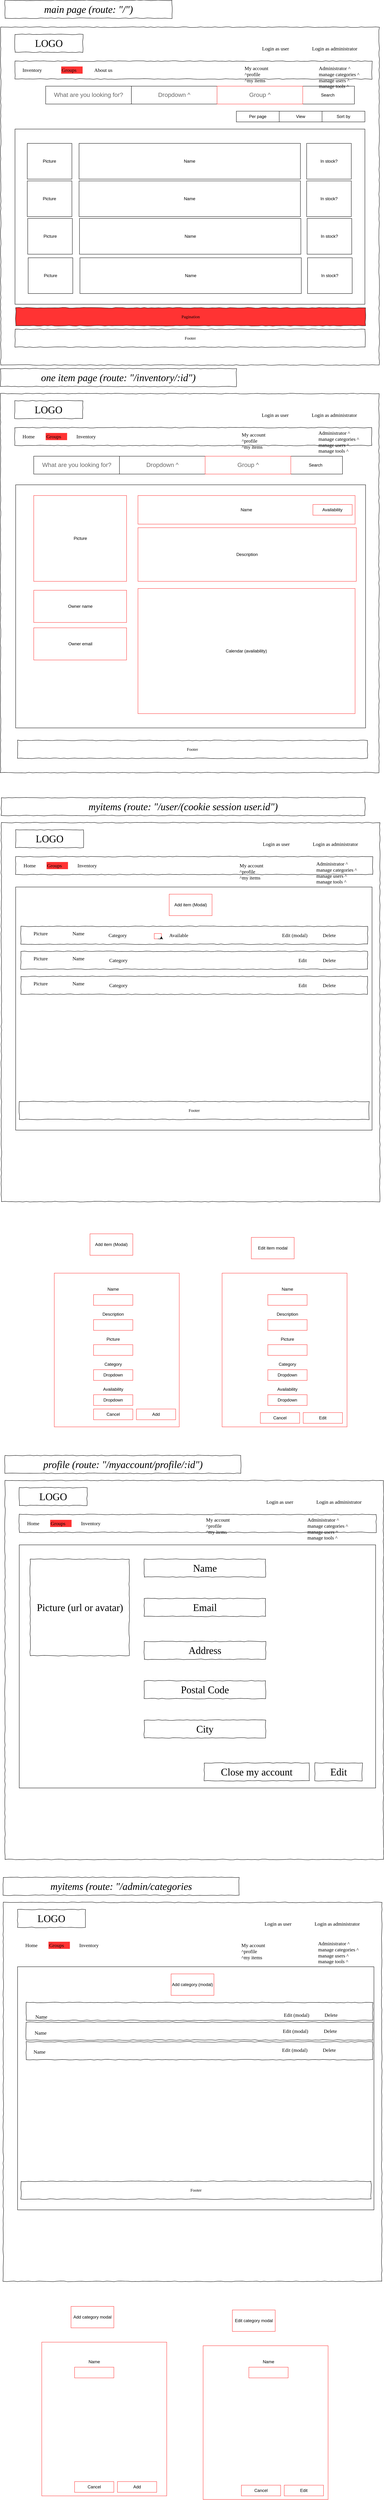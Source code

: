 <mxfile version="20.2.0" type="device"><diagram name="Page-1" id="03018318-947c-dd8e-b7a3-06fadd420f32"><mxGraphModel dx="2766" dy="1644" grid="1" gridSize="10" guides="1" tooltips="1" connect="1" arrows="1" fold="1" page="1" pageScale="1" pageWidth="1100" pageHeight="850" background="#ffffff" math="0" shadow="0"><root><mxCell id="0"/><mxCell id="1" parent="0"/><mxCell id="677b7b8949515195-1" value="" style="whiteSpace=wrap;html=1;rounded=0;shadow=0;labelBackgroundColor=none;strokeColor=#000000;strokeWidth=1;fillColor=none;fontFamily=Verdana;fontSize=12;fontColor=#000000;align=center;comic=1;" parent="1" vertex="1"><mxGeometry x="-10" y="25" width="1060" height="945" as="geometry"/></mxCell><mxCell id="677b7b8949515195-2" value="LOGO" style="whiteSpace=wrap;html=1;rounded=0;shadow=0;labelBackgroundColor=none;strokeWidth=1;fontFamily=Verdana;fontSize=28;align=center;comic=1;" parent="1" vertex="1"><mxGeometry x="30" y="45" width="190" height="50" as="geometry"/></mxCell><mxCell id="677b7b8949515195-4" value="Login as user" style="text;html=1;points=[];align=left;verticalAlign=top;spacingTop=-4;fontSize=14;fontFamily=Verdana" parent="1" vertex="1"><mxGeometry x="720" y="75" width="60" height="20" as="geometry"/></mxCell><mxCell id="677b7b8949515195-6" value="Login as administrator" style="text;html=1;points=[];align=left;verticalAlign=top;spacingTop=-4;fontSize=14;fontFamily=Verdana" parent="1" vertex="1"><mxGeometry x="860" y="75" width="60" height="20" as="geometry"/></mxCell><mxCell id="677b7b8949515195-10" value="" style="whiteSpace=wrap;html=1;rounded=0;shadow=0;labelBackgroundColor=none;strokeWidth=1;fillColor=none;fontFamily=Verdana;fontSize=12;align=center;comic=1;" parent="1" vertex="1"><mxGeometry x="30" y="120" width="1000" height="50" as="geometry"/></mxCell><mxCell id="677b7b8949515195-11" value="About us" style="text;html=1;points=[];align=left;verticalAlign=top;spacingTop=-4;fontSize=14;fontFamily=Verdana" parent="1" vertex="1"><mxGeometry x="250" y="135" width="60" height="20" as="geometry"/></mxCell><mxCell id="677b7b8949515195-12" value="Inventory" style="text;html=1;points=[];align=left;verticalAlign=top;spacingTop=-4;fontSize=14;fontFamily=Verdana" parent="1" vertex="1"><mxGeometry x="49.38" y="135" width="60" height="20" as="geometry"/></mxCell><mxCell id="wsaYyjArHeVsiwd0X-ZM-3" value="&lt;div style=&quot;text-align: left;&quot;&gt;&lt;span style=&quot;background-color: initial; font-size: 17px;&quot;&gt;&lt;font color=&quot;#666666&quot;&gt;Dropdown ^&lt;/font&gt;&lt;/span&gt;&lt;/div&gt;" style="rounded=0;whiteSpace=wrap;html=1;" vertex="1" parent="1"><mxGeometry x="355.94" y="190" width="240" height="50" as="geometry"/></mxCell><mxCell id="wsaYyjArHeVsiwd0X-ZM-4" value="" style="verticalLabelPosition=bottom;verticalAlign=top;html=1;shape=mxgraph.basic.rect;fillColor2=none;strokeWidth=1;size=20;indent=5;" vertex="1" parent="1"><mxGeometry x="30" y="310" width="980" height="490" as="geometry"/></mxCell><mxCell id="wsaYyjArHeVsiwd0X-ZM-6" value="Picture" style="rounded=0;whiteSpace=wrap;html=1;" vertex="1" parent="1"><mxGeometry x="64.38" y="350" width="125" height="100" as="geometry"/></mxCell><mxCell id="wsaYyjArHeVsiwd0X-ZM-7" value="Name" style="rounded=0;whiteSpace=wrap;html=1;" vertex="1" parent="1"><mxGeometry x="209.38" y="350" width="620" height="100" as="geometry"/></mxCell><mxCell id="wsaYyjArHeVsiwd0X-ZM-8" value="In stock?" style="rounded=0;whiteSpace=wrap;html=1;" vertex="1" parent="1"><mxGeometry x="846.88" y="350" width="125" height="100" as="geometry"/></mxCell><mxCell id="wsaYyjArHeVsiwd0X-ZM-18" value="Picture" style="rounded=0;whiteSpace=wrap;html=1;" vertex="1" parent="1"><mxGeometry x="64.38" y="455" width="125" height="100" as="geometry"/></mxCell><mxCell id="wsaYyjArHeVsiwd0X-ZM-19" value="Name" style="rounded=0;whiteSpace=wrap;html=1;" vertex="1" parent="1"><mxGeometry x="209.38" y="455" width="620" height="100" as="geometry"/></mxCell><mxCell id="wsaYyjArHeVsiwd0X-ZM-20" value="In stock?" style="rounded=0;whiteSpace=wrap;html=1;" vertex="1" parent="1"><mxGeometry x="846.88" y="455" width="125" height="100" as="geometry"/></mxCell><mxCell id="wsaYyjArHeVsiwd0X-ZM-21" value="Picture" style="rounded=0;whiteSpace=wrap;html=1;" vertex="1" parent="1"><mxGeometry x="65.63" y="560" width="125" height="100" as="geometry"/></mxCell><mxCell id="wsaYyjArHeVsiwd0X-ZM-22" value="Name" style="rounded=0;whiteSpace=wrap;html=1;" vertex="1" parent="1"><mxGeometry x="210.63" y="560" width="620" height="100" as="geometry"/></mxCell><mxCell id="wsaYyjArHeVsiwd0X-ZM-23" value="In stock?" style="rounded=0;whiteSpace=wrap;html=1;" vertex="1" parent="1"><mxGeometry x="848.13" y="560" width="125" height="100" as="geometry"/></mxCell><mxCell id="wsaYyjArHeVsiwd0X-ZM-25" value="&lt;div style=&quot;text-align: left;&quot;&gt;&lt;span style=&quot;background-color: initial; font-size: 17px;&quot;&gt;&lt;font color=&quot;#666666&quot;&gt;What are you looking for?&lt;/font&gt;&lt;/span&gt;&lt;/div&gt;" style="rounded=0;whiteSpace=wrap;html=1;" vertex="1" parent="1"><mxGeometry x="115.94" y="190" width="240" height="50" as="geometry"/></mxCell><mxCell id="wsaYyjArHeVsiwd0X-ZM-26" value="Search" style="rounded=0;whiteSpace=wrap;html=1;" vertex="1" parent="1"><mxGeometry x="830.63" y="190" width="150" height="50" as="geometry"/></mxCell><mxCell id="wsaYyjArHeVsiwd0X-ZM-28" value="Footer" style="whiteSpace=wrap;html=1;rounded=0;shadow=0;labelBackgroundColor=none;strokeWidth=1;fillColor=none;fontFamily=Verdana;fontSize=12;align=center;comic=1;" vertex="1" parent="1"><mxGeometry x="30.63" y="870" width="980" height="50" as="geometry"/></mxCell><mxCell id="wsaYyjArHeVsiwd0X-ZM-29" value="Picture" style="rounded=0;whiteSpace=wrap;html=1;" vertex="1" parent="1"><mxGeometry x="66.88" y="670" width="125" height="100" as="geometry"/></mxCell><mxCell id="wsaYyjArHeVsiwd0X-ZM-30" value="Name" style="rounded=0;whiteSpace=wrap;html=1;" vertex="1" parent="1"><mxGeometry x="211.88" y="670" width="620" height="100" as="geometry"/></mxCell><mxCell id="wsaYyjArHeVsiwd0X-ZM-31" value="In stock?" style="rounded=0;whiteSpace=wrap;html=1;" vertex="1" parent="1"><mxGeometry x="849.38" y="670" width="125" height="100" as="geometry"/></mxCell><mxCell id="wsaYyjArHeVsiwd0X-ZM-33" value="Pagination" style="whiteSpace=wrap;html=1;rounded=0;shadow=0;labelBackgroundColor=none;strokeWidth=1;fillColor=#FF3333;fontFamily=Verdana;fontSize=12;align=center;comic=1;" vertex="1" parent="1"><mxGeometry x="31.88" y="810" width="980" height="50" as="geometry"/></mxCell><mxCell id="wsaYyjArHeVsiwd0X-ZM-35" value="Per page" style="rounded=0;whiteSpace=wrap;html=1;" vertex="1" parent="1"><mxGeometry x="650" y="260" width="120" height="30" as="geometry"/></mxCell><mxCell id="wsaYyjArHeVsiwd0X-ZM-36" value="View" style="rounded=0;whiteSpace=wrap;html=1;" vertex="1" parent="1"><mxGeometry x="770" y="260" width="120" height="30" as="geometry"/></mxCell><mxCell id="wsaYyjArHeVsiwd0X-ZM-37" value="Sort by" style="rounded=0;whiteSpace=wrap;html=1;" vertex="1" parent="1"><mxGeometry x="890" y="260" width="120" height="30" as="geometry"/></mxCell><mxCell id="wsaYyjArHeVsiwd0X-ZM-38" value="" style="whiteSpace=wrap;html=1;rounded=0;shadow=0;labelBackgroundColor=none;strokeColor=#000000;strokeWidth=1;fillColor=none;fontFamily=Verdana;fontSize=12;fontColor=#000000;align=center;comic=1;" vertex="1" parent="1"><mxGeometry x="-10.62" y="1050" width="1060" height="1060" as="geometry"/></mxCell><mxCell id="wsaYyjArHeVsiwd0X-ZM-39" value="LOGO" style="whiteSpace=wrap;html=1;rounded=0;shadow=0;labelBackgroundColor=none;strokeWidth=1;fontFamily=Verdana;fontSize=28;align=center;comic=1;" vertex="1" parent="1"><mxGeometry x="29.38" y="1070" width="190" height="50" as="geometry"/></mxCell><mxCell id="wsaYyjArHeVsiwd0X-ZM-40" value="Login as user" style="text;html=1;points=[];align=left;verticalAlign=top;spacingTop=-4;fontSize=14;fontFamily=Verdana" vertex="1" parent="1"><mxGeometry x="719.38" y="1100" width="60" height="20" as="geometry"/></mxCell><mxCell id="wsaYyjArHeVsiwd0X-ZM-41" value="Login as administrator" style="text;html=1;points=[];align=left;verticalAlign=top;spacingTop=-4;fontSize=14;fontFamily=Verdana" vertex="1" parent="1"><mxGeometry x="859.38" y="1100" width="60" height="20" as="geometry"/></mxCell><mxCell id="wsaYyjArHeVsiwd0X-ZM-42" value="" style="whiteSpace=wrap;html=1;rounded=0;shadow=0;labelBackgroundColor=none;strokeWidth=1;fillColor=none;fontFamily=Verdana;fontSize=12;align=center;comic=1;" vertex="1" parent="1"><mxGeometry x="29.38" y="1145" width="1000" height="50" as="geometry"/></mxCell><mxCell id="wsaYyjArHeVsiwd0X-ZM-43" value="Home" style="text;html=1;points=[];align=left;verticalAlign=top;spacingTop=-4;fontSize=14;fontFamily=Verdana" vertex="1" parent="1"><mxGeometry x="49.38" y="1160" width="60" height="20" as="geometry"/></mxCell><mxCell id="wsaYyjArHeVsiwd0X-ZM-44" value="Inventory" style="text;html=1;points=[];align=left;verticalAlign=top;spacingTop=-4;fontSize=14;fontFamily=Verdana" vertex="1" parent="1"><mxGeometry x="200" y="1160" width="60" height="20" as="geometry"/></mxCell><mxCell id="wsaYyjArHeVsiwd0X-ZM-47" value="" style="verticalLabelPosition=bottom;verticalAlign=top;html=1;shape=mxgraph.basic.rect;fillColor2=none;strokeWidth=1;size=20;indent=5;" vertex="1" parent="1"><mxGeometry x="31.88" y="1305" width="980" height="680" as="geometry"/></mxCell><mxCell id="wsaYyjArHeVsiwd0X-ZM-48" value="&lt;i&gt;main page (route: &quot;/&quot;)&lt;/i&gt;" style="whiteSpace=wrap;html=1;rounded=0;shadow=0;labelBackgroundColor=none;strokeWidth=1;fontFamily=Verdana;fontSize=28;align=center;comic=1;" vertex="1" parent="1"><mxGeometry x="1.88" y="-50" width="468.12" height="50" as="geometry"/></mxCell><mxCell id="wsaYyjArHeVsiwd0X-ZM-49" value="Groups" style="text;html=1;points=[];align=left;verticalAlign=top;spacingTop=-4;fontSize=14;fontFamily=Verdana;fillColor=#FF3333;" vertex="1" parent="1"><mxGeometry x="159.38" y="135" width="60" height="20" as="geometry"/></mxCell><mxCell id="wsaYyjArHeVsiwd0X-ZM-50" value="&lt;div style=&quot;text-align: left;&quot;&gt;&lt;span style=&quot;background-color: initial; font-size: 17px;&quot;&gt;&lt;font color=&quot;#666666&quot;&gt;Group ^&lt;/font&gt;&lt;/span&gt;&lt;/div&gt;" style="rounded=0;whiteSpace=wrap;html=1;strokeColor=#FF3333;" vertex="1" parent="1"><mxGeometry x="595.94" y="190" width="240" height="50" as="geometry"/></mxCell><mxCell id="wsaYyjArHeVsiwd0X-ZM-51" value="Groups" style="text;html=1;points=[];align=left;verticalAlign=top;spacingTop=-4;fontSize=14;fontFamily=Verdana;fillColor=#FF3333;" vertex="1" parent="1"><mxGeometry x="115.94" y="1160" width="60" height="20" as="geometry"/></mxCell><mxCell id="wsaYyjArHeVsiwd0X-ZM-52" value="Picture" style="rounded=0;whiteSpace=wrap;html=1;strokeColor=#FF3333;fillColor=#FFFFFF;" vertex="1" parent="1"><mxGeometry x="82.5" y="1335" width="260" height="240" as="geometry"/></mxCell><mxCell id="wsaYyjArHeVsiwd0X-ZM-53" value="&lt;i&gt;one item page (route: &quot;/inventory/:id&quot;)&lt;/i&gt;" style="whiteSpace=wrap;html=1;rounded=0;shadow=0;labelBackgroundColor=none;strokeWidth=1;fontFamily=Verdana;fontSize=28;align=center;comic=1;" vertex="1" parent="1"><mxGeometry x="-10.62" y="980" width="660.62" height="50" as="geometry"/></mxCell><mxCell id="wsaYyjArHeVsiwd0X-ZM-54" value="Name" style="rounded=0;whiteSpace=wrap;html=1;strokeColor=#FF3333;fillColor=#FFFFFF;" vertex="1" parent="1"><mxGeometry x="374.38" y="1335" width="608.12" height="80" as="geometry"/></mxCell><mxCell id="wsaYyjArHeVsiwd0X-ZM-55" value="Description" style="rounded=0;whiteSpace=wrap;html=1;strokeColor=#FF3333;fillColor=#FFFFFF;" vertex="1" parent="1"><mxGeometry x="374.38" y="1425" width="611.56" height="150" as="geometry"/></mxCell><mxCell id="wsaYyjArHeVsiwd0X-ZM-56" value="Availability" style="rounded=0;whiteSpace=wrap;html=1;strokeColor=#FF3333;fillColor=#FFFFFF;" vertex="1" parent="1"><mxGeometry x="864.38" y="1360" width="110" height="30" as="geometry"/></mxCell><mxCell id="wsaYyjArHeVsiwd0X-ZM-57" value="Owner name" style="rounded=0;whiteSpace=wrap;html=1;strokeColor=#FF3333;fillColor=#FFFFFF;" vertex="1" parent="1"><mxGeometry x="82.5" y="1600" width="260" height="90" as="geometry"/></mxCell><mxCell id="wsaYyjArHeVsiwd0X-ZM-58" value="Owner email" style="rounded=0;whiteSpace=wrap;html=1;strokeColor=#FF3333;fillColor=#FFFFFF;" vertex="1" parent="1"><mxGeometry x="82.5" y="1705" width="260" height="90" as="geometry"/></mxCell><mxCell id="wsaYyjArHeVsiwd0X-ZM-59" value="Calendar (availability)" style="rounded=0;whiteSpace=wrap;html=1;strokeColor=#FF3333;fillColor=#FFFFFF;" vertex="1" parent="1"><mxGeometry x="374.38" y="1595" width="608.12" height="350" as="geometry"/></mxCell><mxCell id="wsaYyjArHeVsiwd0X-ZM-60" value="&lt;div style=&quot;text-align: left;&quot;&gt;&lt;span style=&quot;background-color: initial; font-size: 17px;&quot;&gt;&lt;font color=&quot;#666666&quot;&gt;Dropdown ^&lt;/font&gt;&lt;/span&gt;&lt;/div&gt;" style="rounded=0;whiteSpace=wrap;html=1;" vertex="1" parent="1"><mxGeometry x="322.5" y="1225" width="240" height="50" as="geometry"/></mxCell><mxCell id="wsaYyjArHeVsiwd0X-ZM-61" value="&lt;div style=&quot;text-align: left;&quot;&gt;&lt;span style=&quot;background-color: initial; font-size: 17px;&quot;&gt;&lt;font color=&quot;#666666&quot;&gt;What are you looking for?&lt;/font&gt;&lt;/span&gt;&lt;/div&gt;" style="rounded=0;whiteSpace=wrap;html=1;" vertex="1" parent="1"><mxGeometry x="82.5" y="1225" width="240" height="50" as="geometry"/></mxCell><mxCell id="wsaYyjArHeVsiwd0X-ZM-62" value="Search" style="rounded=0;whiteSpace=wrap;html=1;" vertex="1" parent="1"><mxGeometry x="797.19" y="1225" width="150" height="50" as="geometry"/></mxCell><mxCell id="wsaYyjArHeVsiwd0X-ZM-63" value="&lt;div style=&quot;text-align: left;&quot;&gt;&lt;span style=&quot;background-color: initial; font-size: 17px;&quot;&gt;&lt;font color=&quot;#666666&quot;&gt;Group ^&lt;/font&gt;&lt;/span&gt;&lt;/div&gt;" style="rounded=0;whiteSpace=wrap;html=1;strokeColor=#FF3333;" vertex="1" parent="1"><mxGeometry x="562.5" y="1225" width="240" height="50" as="geometry"/></mxCell><mxCell id="wsaYyjArHeVsiwd0X-ZM-64" value="" style="whiteSpace=wrap;html=1;rounded=0;shadow=0;labelBackgroundColor=none;strokeColor=#000000;strokeWidth=1;fillColor=none;fontFamily=Verdana;fontSize=12;fontColor=#000000;align=center;comic=1;" vertex="1" parent="1"><mxGeometry x="-8.12" y="2250" width="1060" height="1060" as="geometry"/></mxCell><mxCell id="wsaYyjArHeVsiwd0X-ZM-65" value="LOGO" style="whiteSpace=wrap;html=1;rounded=0;shadow=0;labelBackgroundColor=none;strokeWidth=1;fontFamily=Verdana;fontSize=28;align=center;comic=1;" vertex="1" parent="1"><mxGeometry x="31.88" y="2270" width="190" height="50" as="geometry"/></mxCell><mxCell id="wsaYyjArHeVsiwd0X-ZM-66" value="Login as user" style="text;html=1;points=[];align=left;verticalAlign=top;spacingTop=-4;fontSize=14;fontFamily=Verdana" vertex="1" parent="1"><mxGeometry x="721.88" y="2300" width="60" height="20" as="geometry"/></mxCell><mxCell id="wsaYyjArHeVsiwd0X-ZM-67" value="Login as administrator" style="text;html=1;points=[];align=left;verticalAlign=top;spacingTop=-4;fontSize=14;fontFamily=Verdana" vertex="1" parent="1"><mxGeometry x="861.88" y="2300" width="60" height="20" as="geometry"/></mxCell><mxCell id="wsaYyjArHeVsiwd0X-ZM-68" value="" style="whiteSpace=wrap;html=1;rounded=0;shadow=0;labelBackgroundColor=none;strokeWidth=1;fillColor=none;fontFamily=Verdana;fontSize=12;align=center;comic=1;" vertex="1" parent="1"><mxGeometry x="31.88" y="2345" width="1000" height="50" as="geometry"/></mxCell><mxCell id="wsaYyjArHeVsiwd0X-ZM-69" value="Home" style="text;html=1;points=[];align=left;verticalAlign=top;spacingTop=-4;fontSize=14;fontFamily=Verdana" vertex="1" parent="1"><mxGeometry x="51.88" y="2360" width="60" height="20" as="geometry"/></mxCell><mxCell id="wsaYyjArHeVsiwd0X-ZM-70" value="Inventory" style="text;html=1;points=[];align=left;verticalAlign=top;spacingTop=-4;fontSize=14;fontFamily=Verdana" vertex="1" parent="1"><mxGeometry x="202.5" y="2360" width="60" height="20" as="geometry"/></mxCell><mxCell id="wsaYyjArHeVsiwd0X-ZM-73" value="" style="verticalLabelPosition=bottom;verticalAlign=top;html=1;shape=mxgraph.basic.rect;fillColor2=none;strokeWidth=1;size=20;indent=5;" vertex="1" parent="1"><mxGeometry x="31.88" y="2430" width="998.12" height="680" as="geometry"/></mxCell><mxCell id="wsaYyjArHeVsiwd0X-ZM-74" value="Groups" style="text;html=1;points=[];align=left;verticalAlign=top;spacingTop=-4;fontSize=14;fontFamily=Verdana;fillColor=#FF3333;" vertex="1" parent="1"><mxGeometry x="118.44" y="2360" width="60" height="20" as="geometry"/></mxCell><mxCell id="wsaYyjArHeVsiwd0X-ZM-75" value="&lt;i&gt;myitems (route: &quot;/user/(cookie session user.id&quot;)&lt;/i&gt;" style="whiteSpace=wrap;html=1;rounded=0;shadow=0;labelBackgroundColor=none;strokeWidth=1;fontFamily=Verdana;fontSize=28;align=center;comic=1;" vertex="1" parent="1"><mxGeometry x="-8.12" y="2180" width="1018.12" height="50" as="geometry"/></mxCell><mxCell id="wsaYyjArHeVsiwd0X-ZM-80" value="" style="whiteSpace=wrap;html=1;rounded=0;shadow=0;labelBackgroundColor=none;strokeWidth=1;fillColor=none;fontFamily=Verdana;fontSize=12;align=center;comic=1;" vertex="1" parent="1"><mxGeometry x="46.57" y="2540" width="970.62" height="50" as="geometry"/></mxCell><mxCell id="wsaYyjArHeVsiwd0X-ZM-85" value="" style="whiteSpace=wrap;html=1;rounded=0;shadow=0;labelBackgroundColor=none;strokeWidth=1;fillColor=none;fontFamily=Verdana;fontSize=12;align=center;comic=1;" vertex="1" parent="1"><mxGeometry x="46.57" y="2610" width="970.62" height="50" as="geometry"/></mxCell><mxCell id="wsaYyjArHeVsiwd0X-ZM-86" value="Picture" style="text;html=1;points=[];align=left;verticalAlign=top;spacingTop=-4;fontSize=14;fontFamily=Verdana" vertex="1" parent="1"><mxGeometry x="80" y="2550" width="60" height="20" as="geometry"/></mxCell><mxCell id="wsaYyjArHeVsiwd0X-ZM-87" value="Name" style="text;html=1;points=[];align=left;verticalAlign=top;spacingTop=-4;fontSize=14;fontFamily=Verdana" vertex="1" parent="1"><mxGeometry x="189.38" y="2550" width="60" height="20" as="geometry"/></mxCell><mxCell id="wsaYyjArHeVsiwd0X-ZM-88" value="Edit (modal)" style="text;html=1;points=[];align=left;verticalAlign=top;spacingTop=-4;fontSize=14;fontFamily=Verdana" vertex="1" parent="1"><mxGeometry x="775.94" y="2555" width="60" height="20" as="geometry"/></mxCell><mxCell id="wsaYyjArHeVsiwd0X-ZM-89" value="Delete" style="text;html=1;points=[];align=left;verticalAlign=top;spacingTop=-4;fontSize=14;fontFamily=Verdana" vertex="1" parent="1"><mxGeometry x="890" y="2555" width="60" height="20" as="geometry"/></mxCell><mxCell id="wsaYyjArHeVsiwd0X-ZM-90" value="" style="whiteSpace=wrap;html=1;rounded=0;shadow=0;labelBackgroundColor=none;strokeWidth=1;fillColor=none;fontFamily=Verdana;fontSize=12;align=center;comic=1;" vertex="1" parent="1"><mxGeometry x="46.57" y="2680" width="970.62" height="50" as="geometry"/></mxCell><mxCell id="wsaYyjArHeVsiwd0X-ZM-91" value="Picture" style="text;html=1;points=[];align=left;verticalAlign=top;spacingTop=-4;fontSize=14;fontFamily=Verdana" vertex="1" parent="1"><mxGeometry x="80" y="2620" width="60" height="20" as="geometry"/></mxCell><mxCell id="wsaYyjArHeVsiwd0X-ZM-92" value="Name" style="text;html=1;points=[];align=left;verticalAlign=top;spacingTop=-4;fontSize=14;fontFamily=Verdana" vertex="1" parent="1"><mxGeometry x="189.38" y="2620" width="60" height="20" as="geometry"/></mxCell><mxCell id="wsaYyjArHeVsiwd0X-ZM-93" value="Edit" style="text;html=1;points=[];align=left;verticalAlign=top;spacingTop=-4;fontSize=14;fontFamily=Verdana" vertex="1" parent="1"><mxGeometry x="821.88" y="2625" width="60" height="20" as="geometry"/></mxCell><mxCell id="wsaYyjArHeVsiwd0X-ZM-94" value="Delete" style="text;html=1;points=[];align=left;verticalAlign=top;spacingTop=-4;fontSize=14;fontFamily=Verdana" vertex="1" parent="1"><mxGeometry x="890" y="2625" width="60" height="20" as="geometry"/></mxCell><mxCell id="wsaYyjArHeVsiwd0X-ZM-96" value="Picture" style="text;html=1;points=[];align=left;verticalAlign=top;spacingTop=-4;fontSize=14;fontFamily=Verdana" vertex="1" parent="1"><mxGeometry x="80" y="2690" width="60" height="20" as="geometry"/></mxCell><mxCell id="wsaYyjArHeVsiwd0X-ZM-97" value="Name" style="text;html=1;points=[];align=left;verticalAlign=top;spacingTop=-4;fontSize=14;fontFamily=Verdana" vertex="1" parent="1"><mxGeometry x="189.38" y="2690" width="60" height="20" as="geometry"/></mxCell><mxCell id="wsaYyjArHeVsiwd0X-ZM-98" value="Edit" style="text;html=1;points=[];align=left;verticalAlign=top;spacingTop=-4;fontSize=14;fontFamily=Verdana" vertex="1" parent="1"><mxGeometry x="821.88" y="2695" width="60" height="20" as="geometry"/></mxCell><mxCell id="wsaYyjArHeVsiwd0X-ZM-99" value="Delete" style="text;html=1;points=[];align=left;verticalAlign=top;spacingTop=-4;fontSize=14;fontFamily=Verdana" vertex="1" parent="1"><mxGeometry x="890" y="2695" width="60" height="20" as="geometry"/></mxCell><mxCell id="wsaYyjArHeVsiwd0X-ZM-101" value="Category" style="text;html=1;points=[];align=left;verticalAlign=top;spacingTop=-4;fontSize=14;fontFamily=Verdana" vertex="1" parent="1"><mxGeometry x="289.69" y="2555" width="60" height="20" as="geometry"/></mxCell><mxCell id="wsaYyjArHeVsiwd0X-ZM-102" value="Category" style="text;html=1;points=[];align=left;verticalAlign=top;spacingTop=-4;fontSize=14;fontFamily=Verdana" vertex="1" parent="1"><mxGeometry x="292.19" y="2625" width="60" height="20" as="geometry"/></mxCell><mxCell id="wsaYyjArHeVsiwd0X-ZM-103" value="Category" style="text;html=1;points=[];align=left;verticalAlign=top;spacingTop=-4;fontSize=14;fontFamily=Verdana" vertex="1" parent="1"><mxGeometry x="292.19" y="2695" width="60" height="20" as="geometry"/></mxCell><mxCell id="wsaYyjArHeVsiwd0X-ZM-107" value="Add item (Modal)" style="rounded=0;whiteSpace=wrap;html=1;strokeColor=#FF3333;fillColor=#FFFFFF;" vertex="1" parent="1"><mxGeometry x="461.88" y="2450" width="120" height="60" as="geometry"/></mxCell><mxCell id="wsaYyjArHeVsiwd0X-ZM-108" value="Footer" style="whiteSpace=wrap;html=1;rounded=0;shadow=0;labelBackgroundColor=none;strokeWidth=1;fillColor=none;fontFamily=Verdana;fontSize=12;align=center;comic=1;" vertex="1" parent="1"><mxGeometry x="37.19" y="2020" width="980" height="50" as="geometry"/></mxCell><mxCell id="wsaYyjArHeVsiwd0X-ZM-109" value="Footer" style="whiteSpace=wrap;html=1;rounded=0;shadow=0;labelBackgroundColor=none;strokeWidth=1;fillColor=none;fontFamily=Verdana;fontSize=12;align=center;comic=1;" vertex="1" parent="1"><mxGeometry x="41.88" y="3030" width="980" height="50" as="geometry"/></mxCell><mxCell id="wsaYyjArHeVsiwd0X-ZM-110" value="Add item (Modal)" style="rounded=0;whiteSpace=wrap;html=1;strokeColor=#FF3333;fillColor=#FFFFFF;" vertex="1" parent="1"><mxGeometry x="240" y="3400" width="120" height="60" as="geometry"/></mxCell><mxCell id="wsaYyjArHeVsiwd0X-ZM-111" value="" style="rounded=0;whiteSpace=wrap;html=1;strokeColor=#FF3333;fillColor=#FFFFFF;" vertex="1" parent="1"><mxGeometry x="420" y="2560" width="20" height="15" as="geometry"/></mxCell><mxCell id="wsaYyjArHeVsiwd0X-ZM-113" value="Available" style="text;html=1;points=[];align=left;verticalAlign=top;spacingTop=-4;fontSize=14;fontFamily=Verdana" vertex="1" parent="1"><mxGeometry x="460" y="2555" width="60" height="20" as="geometry"/></mxCell><mxCell id="wsaYyjArHeVsiwd0X-ZM-114" style="edgeStyle=orthogonalEdgeStyle;rounded=0;orthogonalLoop=1;jettySize=auto;html=1;exitX=0.5;exitY=1;exitDx=0;exitDy=0;entryX=1;entryY=0.5;entryDx=0;entryDy=0;" edge="1" parent="1" source="wsaYyjArHeVsiwd0X-ZM-111" target="wsaYyjArHeVsiwd0X-ZM-111"><mxGeometry relative="1" as="geometry"/></mxCell><mxCell id="wsaYyjArHeVsiwd0X-ZM-115" value="Edit item modal" style="rounded=0;whiteSpace=wrap;html=1;strokeColor=#FF3333;fillColor=#FFFFFF;" vertex="1" parent="1"><mxGeometry x="691.88" y="3410" width="120" height="60" as="geometry"/></mxCell><mxCell id="wsaYyjArHeVsiwd0X-ZM-116" value="" style="rounded=0;whiteSpace=wrap;html=1;strokeColor=#FF3333;fillColor=#FFFFFF;" vertex="1" parent="1"><mxGeometry x="140" y="3510" width="350" height="430" as="geometry"/></mxCell><mxCell id="wsaYyjArHeVsiwd0X-ZM-117" value="" style="rounded=0;whiteSpace=wrap;html=1;strokeColor=#FF3333;fillColor=#FFFFFF;" vertex="1" parent="1"><mxGeometry x="610" y="3510" width="350" height="430" as="geometry"/></mxCell><mxCell id="wsaYyjArHeVsiwd0X-ZM-118" value="Add" style="rounded=0;whiteSpace=wrap;html=1;strokeColor=#FF3333;fillColor=#FFFFFF;" vertex="1" parent="1"><mxGeometry x="370" y="3890" width="110" height="30" as="geometry"/></mxCell><mxCell id="wsaYyjArHeVsiwd0X-ZM-119" value="Cancel" style="rounded=0;whiteSpace=wrap;html=1;strokeColor=#FF3333;fillColor=#FFFFFF;" vertex="1" parent="1"><mxGeometry x="250" y="3890" width="110" height="30" as="geometry"/></mxCell><mxCell id="wsaYyjArHeVsiwd0X-ZM-120" value="" style="rounded=0;whiteSpace=wrap;html=1;strokeColor=#FF3333;fillColor=#FFFFFF;" vertex="1" parent="1"><mxGeometry x="250" y="3570" width="110" height="30" as="geometry"/></mxCell><mxCell id="wsaYyjArHeVsiwd0X-ZM-121" value="Name" style="text;html=1;strokeColor=none;fillColor=none;align=center;verticalAlign=middle;whiteSpace=wrap;rounded=0;" vertex="1" parent="1"><mxGeometry x="275" y="3540" width="60" height="30" as="geometry"/></mxCell><mxCell id="wsaYyjArHeVsiwd0X-ZM-122" value="Description" style="text;html=1;strokeColor=none;fillColor=none;align=center;verticalAlign=middle;whiteSpace=wrap;rounded=0;" vertex="1" parent="1"><mxGeometry x="275" y="3610" width="60" height="30" as="geometry"/></mxCell><mxCell id="wsaYyjArHeVsiwd0X-ZM-123" value="" style="rounded=0;whiteSpace=wrap;html=1;strokeColor=#FF3333;fillColor=#FFFFFF;" vertex="1" parent="1"><mxGeometry x="250" y="3640" width="110" height="30" as="geometry"/></mxCell><mxCell id="wsaYyjArHeVsiwd0X-ZM-124" value="Picture" style="text;html=1;strokeColor=none;fillColor=none;align=center;verticalAlign=middle;whiteSpace=wrap;rounded=0;" vertex="1" parent="1"><mxGeometry x="275" y="3680" width="60" height="30" as="geometry"/></mxCell><mxCell id="wsaYyjArHeVsiwd0X-ZM-125" value="" style="rounded=0;whiteSpace=wrap;html=1;strokeColor=#FF3333;fillColor=#FFFFFF;" vertex="1" parent="1"><mxGeometry x="250" y="3710" width="110" height="30" as="geometry"/></mxCell><mxCell id="wsaYyjArHeVsiwd0X-ZM-126" value="Category" style="text;html=1;strokeColor=none;fillColor=none;align=center;verticalAlign=middle;whiteSpace=wrap;rounded=0;" vertex="1" parent="1"><mxGeometry x="275" y="3750" width="60" height="30" as="geometry"/></mxCell><mxCell id="wsaYyjArHeVsiwd0X-ZM-127" value="Dropdown" style="rounded=0;whiteSpace=wrap;html=1;strokeColor=#FF3333;fillColor=#FFFFFF;" vertex="1" parent="1"><mxGeometry x="250" y="3780" width="110" height="30" as="geometry"/></mxCell><mxCell id="wsaYyjArHeVsiwd0X-ZM-128" value="Availability" style="text;html=1;strokeColor=none;fillColor=none;align=center;verticalAlign=middle;whiteSpace=wrap;rounded=0;" vertex="1" parent="1"><mxGeometry x="275" y="3820" width="60" height="30" as="geometry"/></mxCell><mxCell id="wsaYyjArHeVsiwd0X-ZM-129" value="Dropdown" style="rounded=0;whiteSpace=wrap;html=1;strokeColor=#FF3333;fillColor=#FFFFFF;" vertex="1" parent="1"><mxGeometry x="250" y="3850" width="110" height="30" as="geometry"/></mxCell><mxCell id="wsaYyjArHeVsiwd0X-ZM-130" value="" style="rounded=0;whiteSpace=wrap;html=1;strokeColor=#FF3333;fillColor=#FFFFFF;" vertex="1" parent="1"><mxGeometry x="738.13" y="3570" width="110" height="30" as="geometry"/></mxCell><mxCell id="wsaYyjArHeVsiwd0X-ZM-131" value="Name" style="text;html=1;strokeColor=none;fillColor=none;align=center;verticalAlign=middle;whiteSpace=wrap;rounded=0;" vertex="1" parent="1"><mxGeometry x="763.13" y="3540" width="60" height="30" as="geometry"/></mxCell><mxCell id="wsaYyjArHeVsiwd0X-ZM-132" value="Description" style="text;html=1;strokeColor=none;fillColor=none;align=center;verticalAlign=middle;whiteSpace=wrap;rounded=0;" vertex="1" parent="1"><mxGeometry x="763.13" y="3610" width="60" height="30" as="geometry"/></mxCell><mxCell id="wsaYyjArHeVsiwd0X-ZM-133" value="" style="rounded=0;whiteSpace=wrap;html=1;strokeColor=#FF3333;fillColor=#FFFFFF;" vertex="1" parent="1"><mxGeometry x="738.13" y="3640" width="110" height="30" as="geometry"/></mxCell><mxCell id="wsaYyjArHeVsiwd0X-ZM-134" value="Picture" style="text;html=1;strokeColor=none;fillColor=none;align=center;verticalAlign=middle;whiteSpace=wrap;rounded=0;" vertex="1" parent="1"><mxGeometry x="763.13" y="3680" width="60" height="30" as="geometry"/></mxCell><mxCell id="wsaYyjArHeVsiwd0X-ZM-135" value="" style="rounded=0;whiteSpace=wrap;html=1;strokeColor=#FF3333;fillColor=#FFFFFF;" vertex="1" parent="1"><mxGeometry x="738.13" y="3710" width="110" height="30" as="geometry"/></mxCell><mxCell id="wsaYyjArHeVsiwd0X-ZM-136" value="Category" style="text;html=1;strokeColor=none;fillColor=none;align=center;verticalAlign=middle;whiteSpace=wrap;rounded=0;" vertex="1" parent="1"><mxGeometry x="763.13" y="3750" width="60" height="30" as="geometry"/></mxCell><mxCell id="wsaYyjArHeVsiwd0X-ZM-137" value="Dropdown" style="rounded=0;whiteSpace=wrap;html=1;strokeColor=#FF3333;fillColor=#FFFFFF;" vertex="1" parent="1"><mxGeometry x="738.13" y="3780" width="110" height="30" as="geometry"/></mxCell><mxCell id="wsaYyjArHeVsiwd0X-ZM-138" value="Availability" style="text;html=1;strokeColor=none;fillColor=none;align=center;verticalAlign=middle;whiteSpace=wrap;rounded=0;" vertex="1" parent="1"><mxGeometry x="763.13" y="3820" width="60" height="30" as="geometry"/></mxCell><mxCell id="wsaYyjArHeVsiwd0X-ZM-139" value="Dropdown" style="rounded=0;whiteSpace=wrap;html=1;strokeColor=#FF3333;fillColor=#FFFFFF;" vertex="1" parent="1"><mxGeometry x="738.13" y="3850" width="110" height="30" as="geometry"/></mxCell><mxCell id="wsaYyjArHeVsiwd0X-ZM-140" value="Edit" style="rounded=0;whiteSpace=wrap;html=1;strokeColor=#FF3333;fillColor=#FFFFFF;" vertex="1" parent="1"><mxGeometry x="837.19" y="3900" width="110" height="30" as="geometry"/></mxCell><mxCell id="wsaYyjArHeVsiwd0X-ZM-141" value="Cancel" style="rounded=0;whiteSpace=wrap;html=1;strokeColor=#FF3333;fillColor=#FFFFFF;" vertex="1" parent="1"><mxGeometry x="717.19" y="3900" width="110" height="30" as="geometry"/></mxCell><mxCell id="wsaYyjArHeVsiwd0X-ZM-142" value="" style="whiteSpace=wrap;html=1;rounded=0;shadow=0;labelBackgroundColor=none;strokeColor=#000000;strokeWidth=1;fillColor=none;fontFamily=Verdana;fontSize=12;fontColor=#000000;align=center;comic=1;" vertex="1" parent="1"><mxGeometry x="1.88" y="4090" width="1060" height="1060" as="geometry"/></mxCell><mxCell id="wsaYyjArHeVsiwd0X-ZM-143" value="LOGO" style="whiteSpace=wrap;html=1;rounded=0;shadow=0;labelBackgroundColor=none;strokeWidth=1;fontFamily=Verdana;fontSize=28;align=center;comic=1;" vertex="1" parent="1"><mxGeometry x="41.88" y="4110" width="190" height="50" as="geometry"/></mxCell><mxCell id="wsaYyjArHeVsiwd0X-ZM-144" value="Login as user" style="text;html=1;points=[];align=left;verticalAlign=top;spacingTop=-4;fontSize=14;fontFamily=Verdana" vertex="1" parent="1"><mxGeometry x="731.88" y="4140" width="60" height="20" as="geometry"/></mxCell><mxCell id="wsaYyjArHeVsiwd0X-ZM-145" value="Login as administrator" style="text;html=1;points=[];align=left;verticalAlign=top;spacingTop=-4;fontSize=14;fontFamily=Verdana" vertex="1" parent="1"><mxGeometry x="871.88" y="4140" width="60" height="20" as="geometry"/></mxCell><mxCell id="wsaYyjArHeVsiwd0X-ZM-146" value="" style="whiteSpace=wrap;html=1;rounded=0;shadow=0;labelBackgroundColor=none;strokeWidth=1;fillColor=none;fontFamily=Verdana;fontSize=12;align=center;comic=1;" vertex="1" parent="1"><mxGeometry x="41.88" y="4185" width="1000" height="50" as="geometry"/></mxCell><mxCell id="wsaYyjArHeVsiwd0X-ZM-147" value="Home" style="text;html=1;points=[];align=left;verticalAlign=top;spacingTop=-4;fontSize=14;fontFamily=Verdana" vertex="1" parent="1"><mxGeometry x="61.88" y="4200" width="60" height="20" as="geometry"/></mxCell><mxCell id="wsaYyjArHeVsiwd0X-ZM-148" value="Inventory" style="text;html=1;points=[];align=left;verticalAlign=top;spacingTop=-4;fontSize=14;fontFamily=Verdana" vertex="1" parent="1"><mxGeometry x="212.5" y="4200" width="60" height="20" as="geometry"/></mxCell><mxCell id="wsaYyjArHeVsiwd0X-ZM-149" value="Administrator ^&lt;br&gt;manage categories ^&lt;br&gt;manage users ^&lt;br&gt;manage tools ^" style="text;html=1;points=[];align=left;verticalAlign=top;spacingTop=-4;fontSize=14;fontFamily=Verdana" vertex="1" parent="1"><mxGeometry x="846.88" y="4190" width="60" height="20" as="geometry"/></mxCell><mxCell id="wsaYyjArHeVsiwd0X-ZM-150" value="" style="verticalLabelPosition=bottom;verticalAlign=top;html=1;shape=mxgraph.basic.rect;fillColor2=none;strokeWidth=1;size=20;indent=5;" vertex="1" parent="1"><mxGeometry x="41.88" y="4270" width="998.12" height="680" as="geometry"/></mxCell><mxCell id="wsaYyjArHeVsiwd0X-ZM-151" value="Groups" style="text;html=1;points=[];align=left;verticalAlign=top;spacingTop=-4;fontSize=14;fontFamily=Verdana;fillColor=#FF3333;" vertex="1" parent="1"><mxGeometry x="128.44" y="4200" width="60" height="20" as="geometry"/></mxCell><mxCell id="wsaYyjArHeVsiwd0X-ZM-152" value="&lt;i&gt;profile (route: &quot;/myaccount/profile/:id&quot;)&lt;/i&gt;" style="whiteSpace=wrap;html=1;rounded=0;shadow=0;labelBackgroundColor=none;strokeWidth=1;fontFamily=Verdana;fontSize=28;align=center;comic=1;" vertex="1" parent="1"><mxGeometry x="1.88" y="4020" width="660.62" height="50" as="geometry"/></mxCell><mxCell id="wsaYyjArHeVsiwd0X-ZM-153" value="My account &lt;br&gt;^profile &lt;br&gt;^my items&amp;nbsp;" style="text;html=1;points=[];align=left;verticalAlign=top;spacingTop=-4;fontSize=14;fontFamily=Verdana" vertex="1" parent="1"><mxGeometry x="562.5" y="4190" width="250" height="20" as="geometry"/></mxCell><mxCell id="wsaYyjArHeVsiwd0X-ZM-154" value="Picture (url or avatar)" style="whiteSpace=wrap;html=1;rounded=0;shadow=0;labelBackgroundColor=none;strokeWidth=1;fontFamily=Verdana;fontSize=28;align=center;comic=1;" vertex="1" parent="1"><mxGeometry x="72.5" y="4310" width="277.5" height="270" as="geometry"/></mxCell><mxCell id="wsaYyjArHeVsiwd0X-ZM-155" value="Name" style="whiteSpace=wrap;html=1;rounded=0;shadow=0;labelBackgroundColor=none;strokeWidth=1;fontFamily=Verdana;fontSize=28;align=center;comic=1;" vertex="1" parent="1"><mxGeometry x="391.88" y="4310" width="340" height="50" as="geometry"/></mxCell><mxCell id="wsaYyjArHeVsiwd0X-ZM-156" value="Email" style="whiteSpace=wrap;html=1;rounded=0;shadow=0;labelBackgroundColor=none;strokeWidth=1;fontFamily=Verdana;fontSize=28;align=center;comic=1;" vertex="1" parent="1"><mxGeometry x="391.88" y="4420" width="340" height="50" as="geometry"/></mxCell><mxCell id="wsaYyjArHeVsiwd0X-ZM-157" value="Address" style="whiteSpace=wrap;html=1;rounded=0;shadow=0;labelBackgroundColor=none;strokeWidth=1;fontFamily=Verdana;fontSize=28;align=center;comic=1;" vertex="1" parent="1"><mxGeometry x="391.88" y="4540" width="340" height="50" as="geometry"/></mxCell><mxCell id="wsaYyjArHeVsiwd0X-ZM-158" value="Postal Code" style="whiteSpace=wrap;html=1;rounded=0;shadow=0;labelBackgroundColor=none;strokeWidth=1;fontFamily=Verdana;fontSize=28;align=center;comic=1;" vertex="1" parent="1"><mxGeometry x="391.88" y="4650" width="340" height="50" as="geometry"/></mxCell><mxCell id="wsaYyjArHeVsiwd0X-ZM-159" value="City" style="whiteSpace=wrap;html=1;rounded=0;shadow=0;labelBackgroundColor=none;strokeWidth=1;fontFamily=Verdana;fontSize=28;align=center;comic=1;" vertex="1" parent="1"><mxGeometry x="391.88" y="4760" width="340" height="50" as="geometry"/></mxCell><mxCell id="wsaYyjArHeVsiwd0X-ZM-160" value="Edit" style="whiteSpace=wrap;html=1;rounded=0;shadow=0;labelBackgroundColor=none;strokeWidth=1;fontFamily=Verdana;fontSize=28;align=center;comic=1;" vertex="1" parent="1"><mxGeometry x="870" y="4880" width="132.5" height="50" as="geometry"/></mxCell><mxCell id="wsaYyjArHeVsiwd0X-ZM-161" value="Close my account" style="whiteSpace=wrap;html=1;rounded=0;shadow=0;labelBackgroundColor=none;strokeWidth=1;fontFamily=Verdana;fontSize=28;align=center;comic=1;" vertex="1" parent="1"><mxGeometry x="560" y="4880" width="294.38" height="50" as="geometry"/></mxCell><mxCell id="wsaYyjArHeVsiwd0X-ZM-165" value="Administrator ^&lt;br&gt;manage categories ^&lt;br&gt;manage users ^&lt;br&gt;manage tools ^" style="text;html=1;points=[];align=left;verticalAlign=top;spacingTop=-4;fontSize=14;fontFamily=Verdana" vertex="1" parent="1"><mxGeometry x="871.88" y="2355" width="60" height="20" as="geometry"/></mxCell><mxCell id="wsaYyjArHeVsiwd0X-ZM-166" value="My account &lt;br&gt;^profile &lt;br&gt;^my items&amp;nbsp;" style="text;html=1;points=[];align=left;verticalAlign=top;spacingTop=-4;fontSize=14;fontFamily=Verdana" vertex="1" parent="1"><mxGeometry x="656.88" y="2360" width="173.12" height="20" as="geometry"/></mxCell><mxCell id="wsaYyjArHeVsiwd0X-ZM-168" value="Administrator ^&lt;br&gt;manage categories ^&lt;br&gt;manage users ^&lt;br&gt;manage tools ^" style="text;html=1;points=[];align=left;verticalAlign=top;spacingTop=-4;fontSize=14;fontFamily=Verdana" vertex="1" parent="1"><mxGeometry x="877.5" y="1150" width="60" height="20" as="geometry"/></mxCell><mxCell id="wsaYyjArHeVsiwd0X-ZM-169" value="My account &lt;br&gt;^profile &lt;br&gt;^my items&amp;nbsp;" style="text;html=1;points=[];align=left;verticalAlign=top;spacingTop=-4;fontSize=14;fontFamily=Verdana" vertex="1" parent="1"><mxGeometry x="662.5" y="1155" width="173.12" height="20" as="geometry"/></mxCell><mxCell id="wsaYyjArHeVsiwd0X-ZM-172" value="Administrator ^&lt;br&gt;manage categories ^&lt;br&gt;manage users ^&lt;br&gt;manage tools ^" style="text;html=1;points=[];align=left;verticalAlign=top;spacingTop=-4;fontSize=14;fontFamily=Verdana" vertex="1" parent="1"><mxGeometry x="879.38" y="130" width="60" height="20" as="geometry"/></mxCell><mxCell id="wsaYyjArHeVsiwd0X-ZM-173" value="My account &lt;br&gt;^profile &lt;br&gt;^my items&amp;nbsp;" style="text;html=1;points=[];align=left;verticalAlign=top;spacingTop=-4;fontSize=14;fontFamily=Verdana" vertex="1" parent="1"><mxGeometry x="670.63" y="130" width="173.12" height="20" as="geometry"/></mxCell><mxCell id="wsaYyjArHeVsiwd0X-ZM-175" value="" style="whiteSpace=wrap;html=1;rounded=0;shadow=0;labelBackgroundColor=none;strokeColor=#000000;strokeWidth=1;fillColor=none;fontFamily=Verdana;fontSize=12;fontColor=#000000;align=center;comic=1;" vertex="1" parent="1"><mxGeometry x="-2.81" y="5270" width="1060" height="1060" as="geometry"/></mxCell><mxCell id="wsaYyjArHeVsiwd0X-ZM-176" value="LOGO" style="whiteSpace=wrap;html=1;rounded=0;shadow=0;labelBackgroundColor=none;strokeWidth=1;fontFamily=Verdana;fontSize=28;align=center;comic=1;" vertex="1" parent="1"><mxGeometry x="37.19" y="5290" width="190" height="50" as="geometry"/></mxCell><mxCell id="wsaYyjArHeVsiwd0X-ZM-177" value="Login as user" style="text;html=1;points=[];align=left;verticalAlign=top;spacingTop=-4;fontSize=14;fontFamily=Verdana" vertex="1" parent="1"><mxGeometry x="727.19" y="5320" width="60" height="20" as="geometry"/></mxCell><mxCell id="wsaYyjArHeVsiwd0X-ZM-178" value="Login as administrator" style="text;html=1;points=[];align=left;verticalAlign=top;spacingTop=-4;fontSize=14;fontFamily=Verdana" vertex="1" parent="1"><mxGeometry x="867.19" y="5320" width="60" height="20" as="geometry"/></mxCell><mxCell id="wsaYyjArHeVsiwd0X-ZM-179" value="Home" style="text;html=1;points=[];align=left;verticalAlign=top;spacingTop=-4;fontSize=14;fontFamily=Verdana" vertex="1" parent="1"><mxGeometry x="57.19" y="5380" width="60" height="20" as="geometry"/></mxCell><mxCell id="wsaYyjArHeVsiwd0X-ZM-180" value="Inventory" style="text;html=1;points=[];align=left;verticalAlign=top;spacingTop=-4;fontSize=14;fontFamily=Verdana" vertex="1" parent="1"><mxGeometry x="207.81" y="5380" width="60" height="20" as="geometry"/></mxCell><mxCell id="wsaYyjArHeVsiwd0X-ZM-181" value="" style="verticalLabelPosition=bottom;verticalAlign=top;html=1;shape=mxgraph.basic.rect;fillColor2=none;strokeWidth=1;size=20;indent=5;" vertex="1" parent="1"><mxGeometry x="37.19" y="5450" width="998.12" height="680" as="geometry"/></mxCell><mxCell id="wsaYyjArHeVsiwd0X-ZM-182" value="Groups" style="text;html=1;points=[];align=left;verticalAlign=top;spacingTop=-4;fontSize=14;fontFamily=Verdana;fillColor=#FF3333;" vertex="1" parent="1"><mxGeometry x="123.75" y="5380" width="60" height="20" as="geometry"/></mxCell><mxCell id="wsaYyjArHeVsiwd0X-ZM-183" value="&lt;i&gt;myitems (route: &quot;/admin/categories&lt;/i&gt;" style="whiteSpace=wrap;html=1;rounded=0;shadow=0;labelBackgroundColor=none;strokeWidth=1;fontFamily=Verdana;fontSize=28;align=center;comic=1;" vertex="1" parent="1"><mxGeometry x="-2.81" y="5200" width="660.62" height="50" as="geometry"/></mxCell><mxCell id="wsaYyjArHeVsiwd0X-ZM-185" value="Name" style="text;html=1;points=[];align=left;verticalAlign=top;spacingTop=-4;fontSize=14;fontFamily=Verdana" vertex="1" parent="1"><mxGeometry x="85.31" y="5580" width="60" height="20" as="geometry"/></mxCell><mxCell id="wsaYyjArHeVsiwd0X-ZM-186" value="Edit (modal)" style="text;html=1;points=[];align=left;verticalAlign=top;spacingTop=-4;fontSize=14;fontFamily=Verdana" vertex="1" parent="1"><mxGeometry x="781.25" y="5575" width="60" height="20" as="geometry"/></mxCell><mxCell id="wsaYyjArHeVsiwd0X-ZM-187" value="Delete" style="text;html=1;points=[];align=left;verticalAlign=top;spacingTop=-4;fontSize=14;fontFamily=Verdana" vertex="1" parent="1"><mxGeometry x="895.31" y="5575" width="60" height="20" as="geometry"/></mxCell><mxCell id="wsaYyjArHeVsiwd0X-ZM-199" value="Add category (modal)" style="rounded=0;whiteSpace=wrap;html=1;strokeColor=#FF3333;fillColor=#FFFFFF;" vertex="1" parent="1"><mxGeometry x="467.19" y="5470" width="120" height="60" as="geometry"/></mxCell><mxCell id="wsaYyjArHeVsiwd0X-ZM-200" value="Footer" style="whiteSpace=wrap;html=1;rounded=0;shadow=0;labelBackgroundColor=none;strokeWidth=1;fillColor=none;fontFamily=Verdana;fontSize=12;align=center;comic=1;" vertex="1" parent="1"><mxGeometry x="47.19" y="6050" width="980" height="50" as="geometry"/></mxCell><mxCell id="wsaYyjArHeVsiwd0X-ZM-204" value="Administrator ^&lt;br&gt;manage categories ^&lt;br&gt;manage users ^&lt;br&gt;manage tools ^" style="text;html=1;points=[];align=left;verticalAlign=top;spacingTop=-4;fontSize=14;fontFamily=Verdana" vertex="1" parent="1"><mxGeometry x="877.19" y="5375" width="60" height="20" as="geometry"/></mxCell><mxCell id="wsaYyjArHeVsiwd0X-ZM-205" value="My account &lt;br&gt;^profile &lt;br&gt;^my items&amp;nbsp;" style="text;html=1;points=[];align=left;verticalAlign=top;spacingTop=-4;fontSize=14;fontFamily=Verdana" vertex="1" parent="1"><mxGeometry x="662.19" y="5380" width="173.12" height="20" as="geometry"/></mxCell><mxCell id="wsaYyjArHeVsiwd0X-ZM-206" value="" style="whiteSpace=wrap;html=1;rounded=0;shadow=0;labelBackgroundColor=none;strokeWidth=1;fillColor=none;fontFamily=Verdana;fontSize=12;align=center;comic=1;" vertex="1" parent="1"><mxGeometry x="61.26" y="5660" width="970.62" height="50" as="geometry"/></mxCell><mxCell id="wsaYyjArHeVsiwd0X-ZM-209" value="Add category modal" style="rounded=0;whiteSpace=wrap;html=1;strokeColor=#FF3333;fillColor=#FFFFFF;" vertex="1" parent="1"><mxGeometry x="186.88" y="6400" width="120" height="60" as="geometry"/></mxCell><mxCell id="wsaYyjArHeVsiwd0X-ZM-210" value="Edit category modal" style="rounded=0;whiteSpace=wrap;html=1;strokeColor=#FF3333;fillColor=#FFFFFF;" vertex="1" parent="1"><mxGeometry x="638.76" y="6410" width="120" height="60" as="geometry"/></mxCell><mxCell id="wsaYyjArHeVsiwd0X-ZM-211" value="" style="rounded=0;whiteSpace=wrap;html=1;strokeColor=#FF3333;fillColor=#FFFFFF;" vertex="1" parent="1"><mxGeometry x="105" y="6500" width="350" height="430" as="geometry"/></mxCell><mxCell id="wsaYyjArHeVsiwd0X-ZM-212" value="" style="rounded=0;whiteSpace=wrap;html=1;strokeColor=#FF3333;fillColor=#FFFFFF;" vertex="1" parent="1"><mxGeometry x="556.88" y="6510" width="350" height="430" as="geometry"/></mxCell><mxCell id="wsaYyjArHeVsiwd0X-ZM-213" value="Add" style="rounded=0;whiteSpace=wrap;html=1;strokeColor=#FF3333;fillColor=#FFFFFF;" vertex="1" parent="1"><mxGeometry x="316.88" y="6890" width="110" height="30" as="geometry"/></mxCell><mxCell id="wsaYyjArHeVsiwd0X-ZM-214" value="Cancel" style="rounded=0;whiteSpace=wrap;html=1;strokeColor=#FF3333;fillColor=#FFFFFF;" vertex="1" parent="1"><mxGeometry x="196.88" y="6890" width="110" height="30" as="geometry"/></mxCell><mxCell id="wsaYyjArHeVsiwd0X-ZM-215" value="" style="rounded=0;whiteSpace=wrap;html=1;strokeColor=#FF3333;fillColor=#FFFFFF;" vertex="1" parent="1"><mxGeometry x="196.88" y="6570" width="110" height="30" as="geometry"/></mxCell><mxCell id="wsaYyjArHeVsiwd0X-ZM-216" value="Name" style="text;html=1;strokeColor=none;fillColor=none;align=center;verticalAlign=middle;whiteSpace=wrap;rounded=0;" vertex="1" parent="1"><mxGeometry x="221.88" y="6540" width="60" height="30" as="geometry"/></mxCell><mxCell id="wsaYyjArHeVsiwd0X-ZM-225" value="" style="rounded=0;whiteSpace=wrap;html=1;strokeColor=#FF3333;fillColor=#FFFFFF;" vertex="1" parent="1"><mxGeometry x="685.01" y="6570" width="110" height="30" as="geometry"/></mxCell><mxCell id="wsaYyjArHeVsiwd0X-ZM-226" value="Name" style="text;html=1;strokeColor=none;fillColor=none;align=center;verticalAlign=middle;whiteSpace=wrap;rounded=0;" vertex="1" parent="1"><mxGeometry x="710.01" y="6540" width="60" height="30" as="geometry"/></mxCell><mxCell id="wsaYyjArHeVsiwd0X-ZM-235" value="Edit" style="rounded=0;whiteSpace=wrap;html=1;strokeColor=#FF3333;fillColor=#FFFFFF;" vertex="1" parent="1"><mxGeometry x="784.07" y="6900" width="110" height="30" as="geometry"/></mxCell><mxCell id="wsaYyjArHeVsiwd0X-ZM-236" value="Cancel" style="rounded=0;whiteSpace=wrap;html=1;strokeColor=#FF3333;fillColor=#FFFFFF;" vertex="1" parent="1"><mxGeometry x="664.07" y="6900" width="110" height="30" as="geometry"/></mxCell><mxCell id="wsaYyjArHeVsiwd0X-ZM-237" value="Name" style="text;html=1;points=[];align=left;verticalAlign=top;spacingTop=-4;fontSize=14;fontFamily=Verdana" vertex="1" parent="1"><mxGeometry x="82.5" y="5625" width="60" height="20" as="geometry"/></mxCell><mxCell id="wsaYyjArHeVsiwd0X-ZM-238" value="Edit (modal)" style="text;html=1;points=[];align=left;verticalAlign=top;spacingTop=-4;fontSize=14;fontFamily=Verdana" vertex="1" parent="1"><mxGeometry x="778.44" y="5620" width="60" height="20" as="geometry"/></mxCell><mxCell id="wsaYyjArHeVsiwd0X-ZM-239" value="Delete" style="text;html=1;points=[];align=left;verticalAlign=top;spacingTop=-4;fontSize=14;fontFamily=Verdana" vertex="1" parent="1"><mxGeometry x="892.5" y="5620" width="60" height="20" as="geometry"/></mxCell><mxCell id="wsaYyjArHeVsiwd0X-ZM-240" value="Name" style="text;html=1;points=[];align=left;verticalAlign=top;spacingTop=-4;fontSize=14;fontFamily=Verdana" vertex="1" parent="1"><mxGeometry x="80" y="5677.5" width="60" height="20" as="geometry"/></mxCell><mxCell id="wsaYyjArHeVsiwd0X-ZM-241" value="Edit (modal)" style="text;html=1;points=[];align=left;verticalAlign=top;spacingTop=-4;fontSize=14;fontFamily=Verdana" vertex="1" parent="1"><mxGeometry x="775.94" y="5672.5" width="60" height="20" as="geometry"/></mxCell><mxCell id="wsaYyjArHeVsiwd0X-ZM-242" value="Delete" style="text;html=1;points=[];align=left;verticalAlign=top;spacingTop=-4;fontSize=14;fontFamily=Verdana" vertex="1" parent="1"><mxGeometry x="890" y="5672.5" width="60" height="20" as="geometry"/></mxCell><mxCell id="wsaYyjArHeVsiwd0X-ZM-243" value="" style="whiteSpace=wrap;html=1;rounded=0;shadow=0;labelBackgroundColor=none;strokeWidth=1;fillColor=none;fontFamily=Verdana;fontSize=12;align=center;comic=1;" vertex="1" parent="1"><mxGeometry x="61.26" y="5605" width="970.62" height="50" as="geometry"/></mxCell><mxCell id="wsaYyjArHeVsiwd0X-ZM-244" value="" style="whiteSpace=wrap;html=1;rounded=0;shadow=0;labelBackgroundColor=none;strokeWidth=1;fillColor=none;fontFamily=Verdana;fontSize=12;align=center;comic=1;" vertex="1" parent="1"><mxGeometry x="61.26" y="5550" width="970.62" height="50" as="geometry"/></mxCell></root></mxGraphModel></diagram></mxfile>
